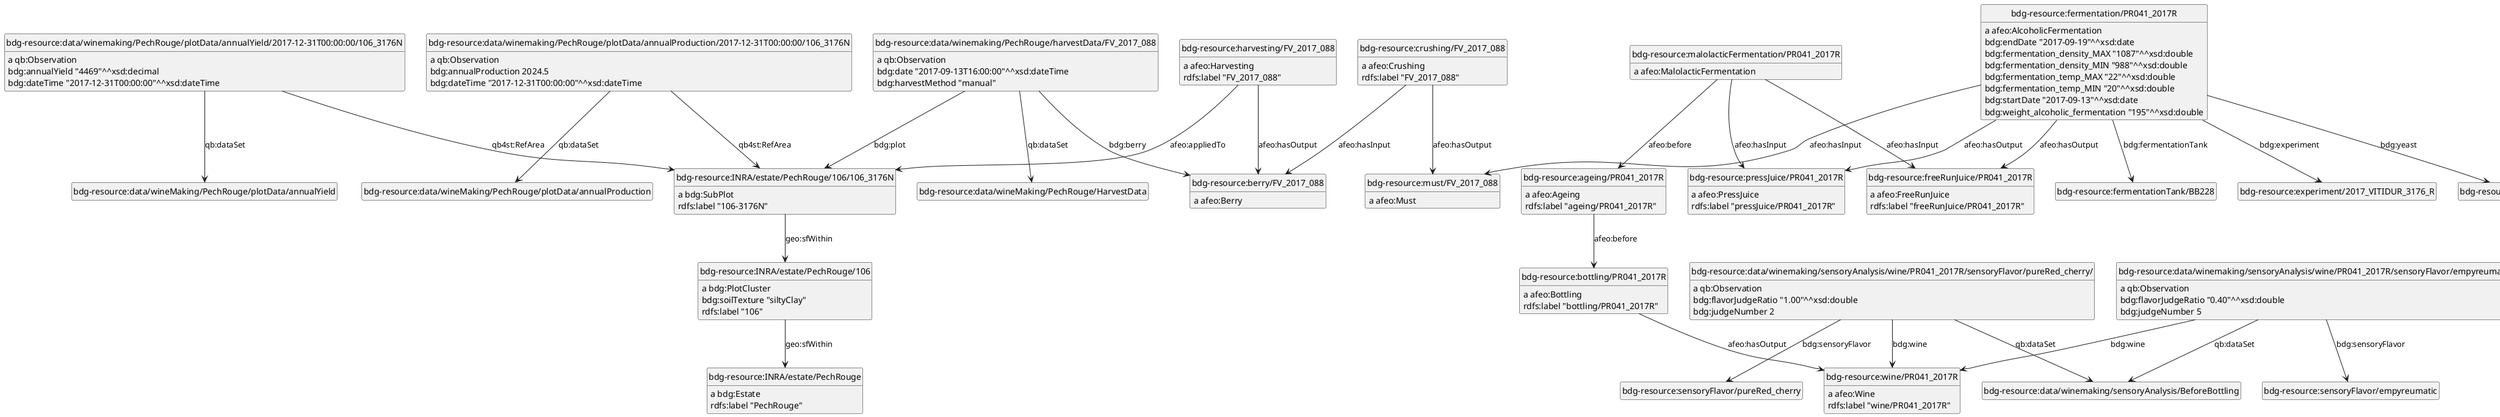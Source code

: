 @startuml
hide empty methods
hide empty attributes
hide circle
skinparam classAttributeIconSize 0
class bdg_resource_INRA_estate_PechRouge_106 as "bdg-resource:INRA/estate/PechRouge/106"
bdg_resource_INRA_estate_PechRouge_106 : a bdg:PlotCluster
class bdg_resource_INRA_estate_PechRouge as "bdg-resource:INRA/estate/PechRouge"
bdg_resource_INRA_estate_PechRouge_106 -down-> bdg_resource_INRA_estate_PechRouge : geo:sfWithin
bdg_resource_INRA_estate_PechRouge_106 : bdg:soilTexture "siltyClay"
bdg_resource_INRA_estate_PechRouge_106 : rdfs:label "106"
class bdg_resource_data_winemaking_PechRouge_grapeMaturation_Sugars2018_08_24106_3176N241 as "bdg-resource:data/winemaking/PechRouge/grapeMaturation/Sugars2018-08-24106_3176N241"
bdg_resource_data_winemaking_PechRouge_grapeMaturation_Sugars2018_08_24106_3176N241 : a qb:Observation
class bdg_resource_data_winemaking_PechRouge_106_106_3176N as "bdg-resource:data/winemaking/PechRouge/106/106_3176N"
bdg_resource_data_winemaking_PechRouge_grapeMaturation_Sugars2018_08_24106_3176N241 -down-> bdg_resource_data_winemaking_PechRouge_106_106_3176N : bdg:subPlot
class bdg_resource_data_wineMaking_PechRouge_grapeMaturation_Sugars as "bdg-resource:data/wineMaking/PechRouge/grapeMaturation/Sugars"
bdg_resource_data_winemaking_PechRouge_grapeMaturation_Sugars2018_08_24106_3176N241 -down-> bdg_resource_data_wineMaking_PechRouge_grapeMaturation_Sugars : qb:dataSet
bdg_resource_data_winemaking_PechRouge_grapeMaturation_Sugars2018_08_24106_3176N241 : bdg:date "2018-08-24"^^xsd:date
bdg_resource_data_winemaking_PechRouge_grapeMaturation_Sugars2018_08_24106_3176N241 : bdg:sugars "201.1"^^xsd:double
class bdg_resource_crushing_FV_2017_088 as "bdg-resource:crushing/FV_2017_088"
bdg_resource_crushing_FV_2017_088 : a afeo:Crushing
class bdg_resource_must_FV_2017_088 as "bdg-resource:must/FV_2017_088"
bdg_resource_crushing_FV_2017_088 -down-> bdg_resource_must_FV_2017_088 : afeo:hasOutput
class bdg_resource_berry_FV_2017_088 as "bdg-resource:berry/FV_2017_088"
bdg_resource_crushing_FV_2017_088 -down-> bdg_resource_berry_FV_2017_088 : afeo:hasInput
bdg_resource_crushing_FV_2017_088 : rdfs:label "FV_2017_088"
class bdg_resource_freeRunJuice_PR041_2017R as "bdg-resource:freeRunJuice/PR041_2017R"
bdg_resource_freeRunJuice_PR041_2017R : a afeo:FreeRunJuice
bdg_resource_freeRunJuice_PR041_2017R : rdfs:label "freeRunJuice/PR041_2017R"
class bdg_resource_INRA_estate_PechRouge_106_106_3176N as "bdg-resource:INRA/estate/PechRouge/106/106_3176N"
bdg_resource_INRA_estate_PechRouge_106_106_3176N : a bdg:SubPlot
bdg_resource_INRA_estate_PechRouge_106_106_3176N -down-> bdg_resource_INRA_estate_PechRouge_106 : geo:sfWithin
bdg_resource_INRA_estate_PechRouge_106_106_3176N : rdfs:label "106-3176N"
class bdg_resource_data_winemaking_sensoryAnalysis_wine_PR041_2017R_sensoryFlavor_pureRed_cherry_ as "bdg-resource:data/winemaking/sensoryAnalysis/wine/PR041_2017R/sensoryFlavor/pureRed_cherry/"
bdg_resource_data_winemaking_sensoryAnalysis_wine_PR041_2017R_sensoryFlavor_pureRed_cherry_ : a qb:Observation
class bdg_resource_sensoryFlavor_pureRed_cherry as "bdg-resource:sensoryFlavor/pureRed_cherry"
bdg_resource_data_winemaking_sensoryAnalysis_wine_PR041_2017R_sensoryFlavor_pureRed_cherry_ -down-> bdg_resource_sensoryFlavor_pureRed_cherry : bdg:sensoryFlavor
class bdg_resource_data_winemaking_sensoryAnalysis_BeforeBottling as "bdg-resource:data/winemaking/sensoryAnalysis/BeforeBottling"
bdg_resource_data_winemaking_sensoryAnalysis_wine_PR041_2017R_sensoryFlavor_pureRed_cherry_ -down-> bdg_resource_data_winemaking_sensoryAnalysis_BeforeBottling : qb:dataSet
class bdg_resource_wine_PR041_2017R as "bdg-resource:wine/PR041_2017R"
bdg_resource_data_winemaking_sensoryAnalysis_wine_PR041_2017R_sensoryFlavor_pureRed_cherry_ -down-> bdg_resource_wine_PR041_2017R : bdg:wine
bdg_resource_data_winemaking_sensoryAnalysis_wine_PR041_2017R_sensoryFlavor_pureRed_cherry_ : bdg:flavorJudgeRatio "1.00"^^xsd:double
bdg_resource_data_winemaking_sensoryAnalysis_wine_PR041_2017R_sensoryFlavor_pureRed_cherry_ : bdg:judgeNumber 2
bdg_resource_must_FV_2017_088 : a afeo:Must
class bdg_resource_bottling_PR041_2017R as "bdg-resource:bottling/PR041_2017R"
bdg_resource_bottling_PR041_2017R : a afeo:Bottling
bdg_resource_bottling_PR041_2017R -down-> bdg_resource_wine_PR041_2017R : afeo:hasOutput
bdg_resource_bottling_PR041_2017R : rdfs:label "bottling/PR041_2017R"
class bdg_resource_data_winemaking_PechRouge_plotData_annualProduction_2017_12_31T00_00_00_106_3176N as "bdg-resource:data/winemaking/PechRouge/plotData/annualProduction/2017-12-31T00:00:00/106_3176N"
bdg_resource_data_winemaking_PechRouge_plotData_annualProduction_2017_12_31T00_00_00_106_3176N : a qb:Observation
bdg_resource_data_winemaking_PechRouge_plotData_annualProduction_2017_12_31T00_00_00_106_3176N -down-> bdg_resource_INRA_estate_PechRouge_106_106_3176N : qb4st:RefArea
class bdg_resource_data_wineMaking_PechRouge_plotData_annualProduction as "bdg-resource:data/wineMaking/PechRouge/plotData/annualProduction"
bdg_resource_data_winemaking_PechRouge_plotData_annualProduction_2017_12_31T00_00_00_106_3176N -down-> bdg_resource_data_wineMaking_PechRouge_plotData_annualProduction : qb:dataSet
bdg_resource_data_winemaking_PechRouge_plotData_annualProduction_2017_12_31T00_00_00_106_3176N : bdg:annualProduction 2024.5
bdg_resource_data_winemaking_PechRouge_plotData_annualProduction_2017_12_31T00_00_00_106_3176N : bdg:dateTime "2017-12-31T00:00:00"^^xsd:dateTime
bdg_resource_berry_FV_2017_088 : a afeo:Berry
class bdg_resource_ageing_PR041_2017R as "bdg-resource:ageing/PR041_2017R"
bdg_resource_ageing_PR041_2017R : a afeo:Ageing
bdg_resource_ageing_PR041_2017R -down-> bdg_resource_bottling_PR041_2017R : afeo:before
bdg_resource_ageing_PR041_2017R : rdfs:label "ageing/PR041_2017R"
class bdg_resource_harvesting_FV_2017_088 as "bdg-resource:harvesting/FV_2017_088"
bdg_resource_harvesting_FV_2017_088 : a afeo:Harvesting
bdg_resource_harvesting_FV_2017_088 -down-> bdg_resource_berry_FV_2017_088 : afeo:hasOutput
bdg_resource_harvesting_FV_2017_088 -down-> bdg_resource_INRA_estate_PechRouge_106_106_3176N : afeo:appliedTo
bdg_resource_harvesting_FV_2017_088 : rdfs:label "FV_2017_088"
class bdg_resource_data_winemaking_PechRouge_harvestData_FV_2017_088 as "bdg-resource:data/winemaking/PechRouge/harvestData/FV_2017_088"
bdg_resource_data_winemaking_PechRouge_harvestData_FV_2017_088 : a qb:Observation
bdg_resource_data_winemaking_PechRouge_harvestData_FV_2017_088 -down-> bdg_resource_berry_FV_2017_088 : bdg:berry
bdg_resource_data_winemaking_PechRouge_harvestData_FV_2017_088 -down-> bdg_resource_INRA_estate_PechRouge_106_106_3176N : bdg:plot
class bdg_resource_data_wineMaking_PechRouge_HarvestData as "bdg-resource:data/wineMaking/PechRouge/HarvestData"
bdg_resource_data_winemaking_PechRouge_harvestData_FV_2017_088 -down-> bdg_resource_data_wineMaking_PechRouge_HarvestData : qb:dataSet
bdg_resource_data_winemaking_PechRouge_harvestData_FV_2017_088 : bdg:date "2017-09-13T16:00:00"^^xsd:dateTime
bdg_resource_data_winemaking_PechRouge_harvestData_FV_2017_088 : bdg:harvestMethod "manual"
class bdg_resource_malolacticFermentation_PR041_2017R as "bdg-resource:malolacticFermentation/PR041_2017R"
bdg_resource_malolacticFermentation_PR041_2017R : a afeo:MalolacticFermentation
class bdg_resource_pressJuice_PR041_2017R as "bdg-resource:pressJuice/PR041_2017R"
bdg_resource_malolacticFermentation_PR041_2017R -down-> bdg_resource_pressJuice_PR041_2017R : afeo:hasInput
bdg_resource_malolacticFermentation_PR041_2017R -down-> bdg_resource_freeRunJuice_PR041_2017R : afeo:hasInput
bdg_resource_malolacticFermentation_PR041_2017R -down-> bdg_resource_ageing_PR041_2017R : afeo:before
bdg_resource_INRA_estate_PechRouge : a bdg:Estate
bdg_resource_INRA_estate_PechRouge : rdfs:label "PechRouge"
bdg_resource_wine_PR041_2017R : a afeo:Wine
bdg_resource_wine_PR041_2017R : rdfs:label "wine/PR041_2017R"
class bdg_resource_data_winemaking_PechRouge_plotData_annualYield_2017_12_31T00_00_00_106_3176N as "bdg-resource:data/winemaking/PechRouge/plotData/annualYield/2017-12-31T00:00:00/106_3176N"
bdg_resource_data_winemaking_PechRouge_plotData_annualYield_2017_12_31T00_00_00_106_3176N : a qb:Observation
bdg_resource_data_winemaking_PechRouge_plotData_annualYield_2017_12_31T00_00_00_106_3176N -down-> bdg_resource_INRA_estate_PechRouge_106_106_3176N : qb4st:RefArea
class bdg_resource_data_wineMaking_PechRouge_plotData_annualYield as "bdg-resource:data/wineMaking/PechRouge/plotData/annualYield"
bdg_resource_data_winemaking_PechRouge_plotData_annualYield_2017_12_31T00_00_00_106_3176N -down-> bdg_resource_data_wineMaking_PechRouge_plotData_annualYield : qb:dataSet
bdg_resource_data_winemaking_PechRouge_plotData_annualYield_2017_12_31T00_00_00_106_3176N : bdg:annualYield "4469"^^xsd:decimal
bdg_resource_data_winemaking_PechRouge_plotData_annualYield_2017_12_31T00_00_00_106_3176N : bdg:dateTime "2017-12-31T00:00:00"^^xsd:dateTime
bdg_resource_pressJuice_PR041_2017R : a afeo:PressJuice
bdg_resource_pressJuice_PR041_2017R : rdfs:label "pressJuice/PR041_2017R"
class bdg_resource_data_winemaking_PechRouge_grapeMaturation_Totalacidity2018_08_24106_3176N214 as "bdg-resource:data/winemaking/PechRouge/grapeMaturation/Totalacidity2018-08-24106_3176N214"
bdg_resource_data_winemaking_PechRouge_grapeMaturation_Totalacidity2018_08_24106_3176N214 : a qb:Observation
bdg_resource_data_winemaking_PechRouge_grapeMaturation_Totalacidity2018_08_24106_3176N214 -down-> bdg_resource_data_winemaking_PechRouge_106_106_3176N : bdg:subPlot
class bdg_resource_data_wineMaking_PechRouge_grapeMaturation_Totalacidity as "bdg-resource:data/wineMaking/PechRouge/grapeMaturation/Totalacidity"
bdg_resource_data_winemaking_PechRouge_grapeMaturation_Totalacidity2018_08_24106_3176N214 -down-> bdg_resource_data_wineMaking_PechRouge_grapeMaturation_Totalacidity : qb:dataSet
bdg_resource_data_winemaking_PechRouge_grapeMaturation_Totalacidity2018_08_24106_3176N214 : bdg:date "2018-08-24"^^xsd:date
bdg_resource_data_winemaking_PechRouge_grapeMaturation_Totalacidity2018_08_24106_3176N214 : bdg:total_acidity "6.087"^^xsd:double
class bdg_resource_fermentation_PR041_2017R as "bdg-resource:fermentation/PR041_2017R"
bdg_resource_fermentation_PR041_2017R : a afeo:AlcoholicFermentation
class bdg_resource_fermentationTank_BB228 as "bdg-resource:fermentationTank/BB228"
bdg_resource_fermentation_PR041_2017R -down-> bdg_resource_fermentationTank_BB228 : bdg:fermentationTank
class bdg_resource_experiment_2017_VITIDUR_3176_R as "bdg-resource:experiment/2017_VITIDUR_3176_R"
bdg_resource_fermentation_PR041_2017R -down-> bdg_resource_experiment_2017_VITIDUR_3176_R : bdg:experiment
class bdg_resource_yeast_NT202 as "bdg-resource:yeast/NT202"
bdg_resource_fermentation_PR041_2017R -down-> bdg_resource_yeast_NT202 : bdg:yeast
bdg_resource_fermentation_PR041_2017R -down-> bdg_resource_freeRunJuice_PR041_2017R : afeo:hasOutput
bdg_resource_fermentation_PR041_2017R -down-> bdg_resource_pressJuice_PR041_2017R : afeo:hasOutput
bdg_resource_fermentation_PR041_2017R -down-> bdg_resource_must_FV_2017_088 : afeo:hasInput
bdg_resource_fermentation_PR041_2017R : bdg:endDate "2017-09-19"^^xsd:date
bdg_resource_fermentation_PR041_2017R : bdg:fermentation_density_MAX "1087"^^xsd:double
bdg_resource_fermentation_PR041_2017R : bdg:fermentation_density_MIN "988"^^xsd:double
bdg_resource_fermentation_PR041_2017R : bdg:fermentation_temp_MAX "22"^^xsd:double
bdg_resource_fermentation_PR041_2017R : bdg:fermentation_temp_MIN "20"^^xsd:double
bdg_resource_fermentation_PR041_2017R : bdg:startDate "2017-09-13"^^xsd:date
bdg_resource_fermentation_PR041_2017R : bdg:weight_alcoholic_fermentation "195"^^xsd:double
class bdg_resource_data_winemaking_sensoryAnalysis_wine_PR041_2017R_sensoryFlavor_empyreumatic_ as "bdg-resource:data/winemaking/sensoryAnalysis/wine/PR041_2017R/sensoryFlavor/empyreumatic/"
bdg_resource_data_winemaking_sensoryAnalysis_wine_PR041_2017R_sensoryFlavor_empyreumatic_ : a qb:Observation
bdg_resource_data_winemaking_sensoryAnalysis_wine_PR041_2017R_sensoryFlavor_empyreumatic_ -down-> bdg_resource_wine_PR041_2017R : bdg:wine
class bdg_resource_sensoryFlavor_empyreumatic as "bdg-resource:sensoryFlavor/empyreumatic"
bdg_resource_data_winemaking_sensoryAnalysis_wine_PR041_2017R_sensoryFlavor_empyreumatic_ -down-> bdg_resource_sensoryFlavor_empyreumatic : bdg:sensoryFlavor
bdg_resource_data_winemaking_sensoryAnalysis_wine_PR041_2017R_sensoryFlavor_empyreumatic_ -down-> bdg_resource_data_winemaking_sensoryAnalysis_BeforeBottling : qb:dataSet
bdg_resource_data_winemaking_sensoryAnalysis_wine_PR041_2017R_sensoryFlavor_empyreumatic_ : bdg:flavorJudgeRatio "0.40"^^xsd:double
bdg_resource_data_winemaking_sensoryAnalysis_wine_PR041_2017R_sensoryFlavor_empyreumatic_ : bdg:judgeNumber 5
@enduml
